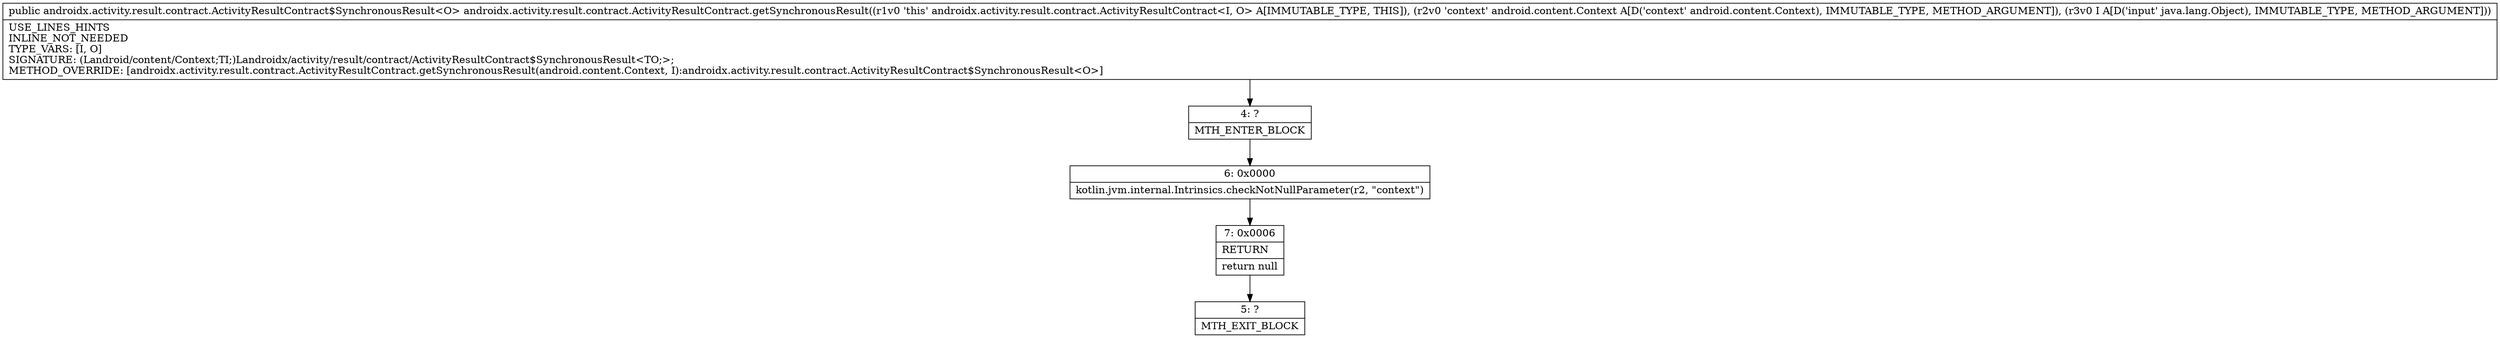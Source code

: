 digraph "CFG forandroidx.activity.result.contract.ActivityResultContract.getSynchronousResult(Landroid\/content\/Context;Ljava\/lang\/Object;)Landroidx\/activity\/result\/contract\/ActivityResultContract$SynchronousResult;" {
Node_4 [shape=record,label="{4\:\ ?|MTH_ENTER_BLOCK\l}"];
Node_6 [shape=record,label="{6\:\ 0x0000|kotlin.jvm.internal.Intrinsics.checkNotNullParameter(r2, \"context\")\l}"];
Node_7 [shape=record,label="{7\:\ 0x0006|RETURN\l|return null\l}"];
Node_5 [shape=record,label="{5\:\ ?|MTH_EXIT_BLOCK\l}"];
MethodNode[shape=record,label="{public androidx.activity.result.contract.ActivityResultContract$SynchronousResult\<O\> androidx.activity.result.contract.ActivityResultContract.getSynchronousResult((r1v0 'this' androidx.activity.result.contract.ActivityResultContract\<I, O\> A[IMMUTABLE_TYPE, THIS]), (r2v0 'context' android.content.Context A[D('context' android.content.Context), IMMUTABLE_TYPE, METHOD_ARGUMENT]), (r3v0 I A[D('input' java.lang.Object), IMMUTABLE_TYPE, METHOD_ARGUMENT]))  | USE_LINES_HINTS\lINLINE_NOT_NEEDED\lTYPE_VARS: [I, O]\lSIGNATURE: (Landroid\/content\/Context;TI;)Landroidx\/activity\/result\/contract\/ActivityResultContract$SynchronousResult\<TO;\>;\lMETHOD_OVERRIDE: [androidx.activity.result.contract.ActivityResultContract.getSynchronousResult(android.content.Context, I):androidx.activity.result.contract.ActivityResultContract$SynchronousResult\<O\>]\l}"];
MethodNode -> Node_4;Node_4 -> Node_6;
Node_6 -> Node_7;
Node_7 -> Node_5;
}

